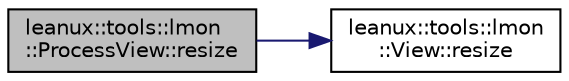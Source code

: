 digraph "leanux::tools::lmon::ProcessView::resize"
{
 // LATEX_PDF_SIZE
  bgcolor="transparent";
  edge [fontname="Helvetica",fontsize="10",labelfontname="Helvetica",labelfontsize="10"];
  node [fontname="Helvetica",fontsize="10",shape=record];
  rankdir="LR";
  Node1 [label="leanux::tools::lmon\l::ProcessView::resize",height=0.2,width=0.4,color="black", fillcolor="grey75", style="filled", fontcolor="black",tooltip="Resize the ProcessView."];
  Node1 -> Node2 [color="midnightblue",fontsize="10",style="solid",fontname="Helvetica"];
  Node2 [label="leanux::tools::lmon\l::View::resize",height=0.2,width=0.4,color="black",URL="$classleanux_1_1tools_1_1lmon_1_1View.html#a1db7ade4b920adb1f8a9b0f00c3c4322",tooltip="Resize the View."];
}
